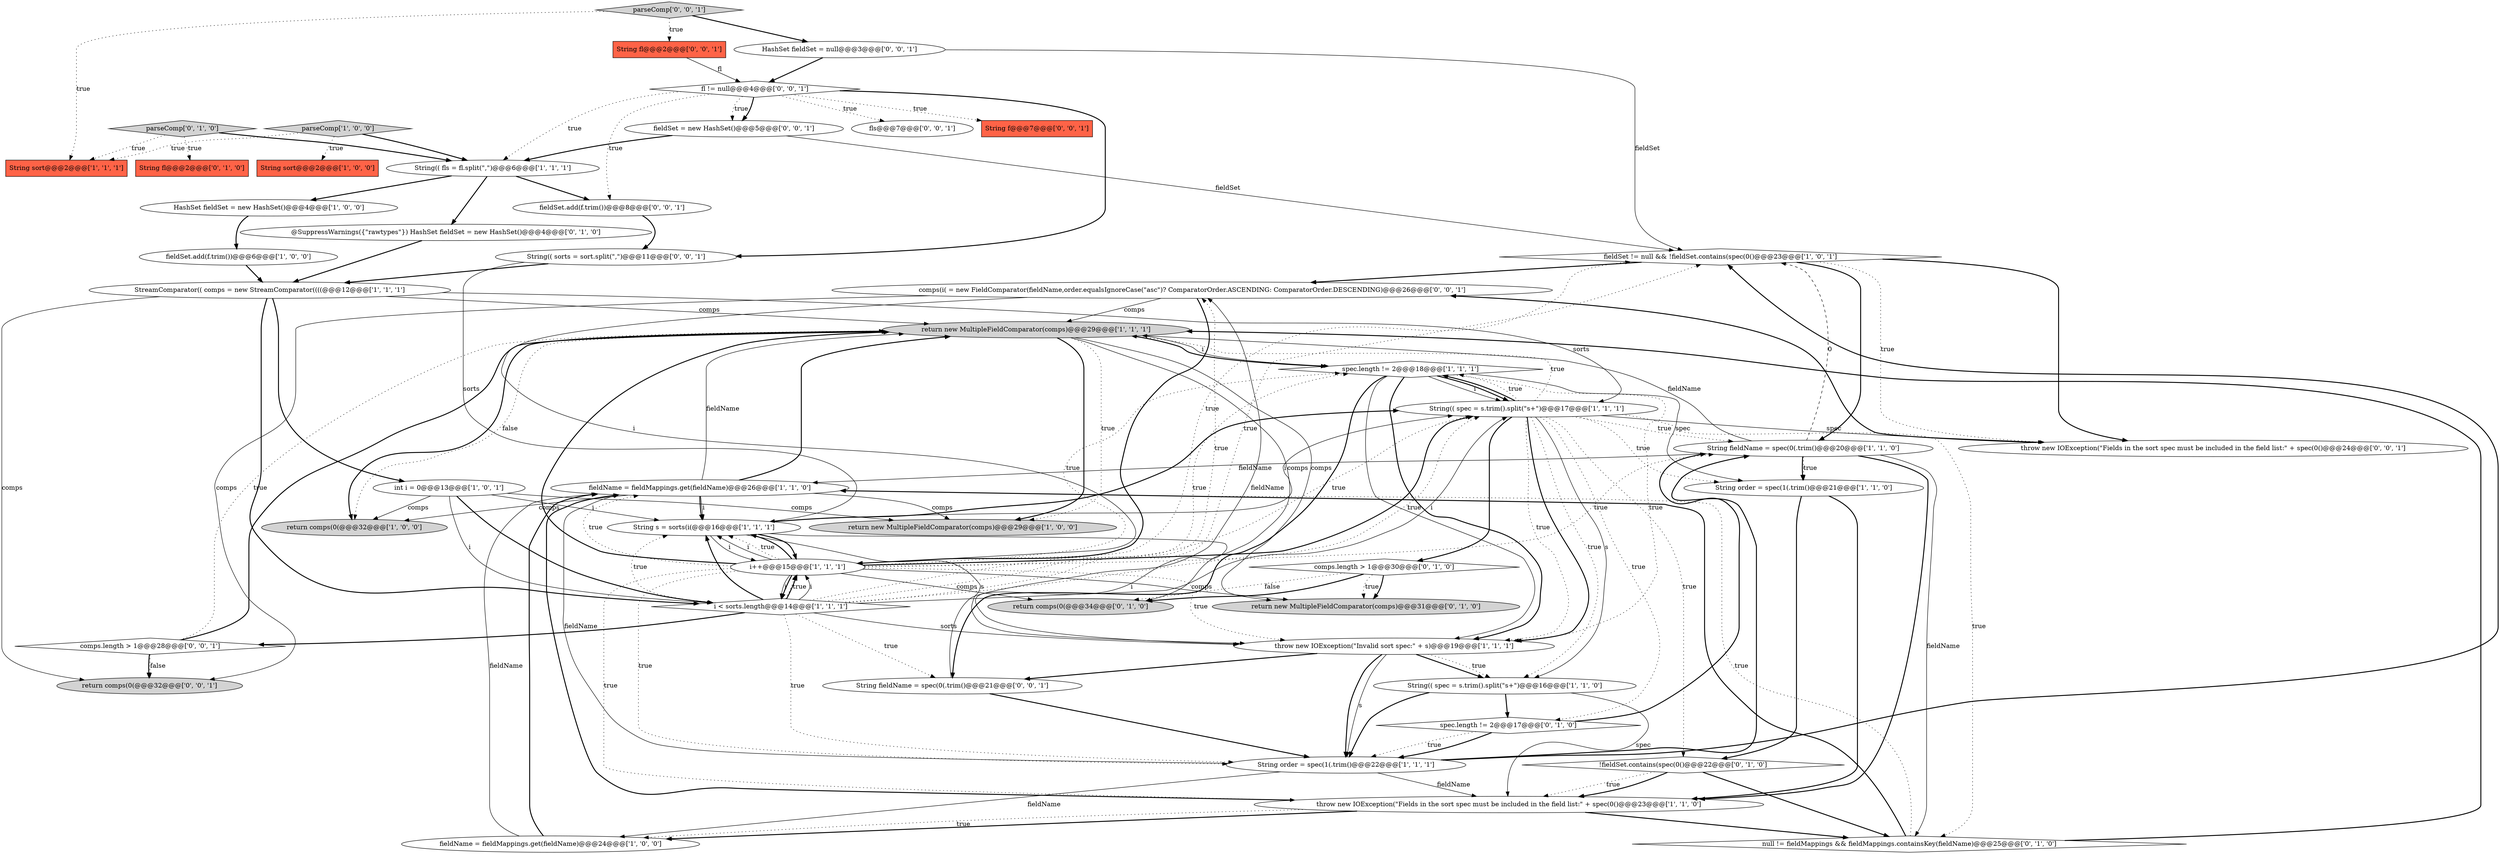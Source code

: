 digraph {
45 [style = filled, label = "fls@@@7@@@['0', '0', '1']", fillcolor = white, shape = ellipse image = "AAA0AAABBB3BBB"];
26 [style = filled, label = "parseComp['0', '1', '0']", fillcolor = lightgray, shape = diamond image = "AAA0AAABBB2BBB"];
17 [style = filled, label = "String sort@@@2@@@['1', '0', '0']", fillcolor = tomato, shape = box image = "AAA0AAABBB1BBB"];
3 [style = filled, label = "String order = spec(1(.trim()@@@22@@@['1', '1', '1']", fillcolor = white, shape = ellipse image = "AAA0AAABBB1BBB"];
40 [style = filled, label = "fl != null@@@4@@@['0', '0', '1']", fillcolor = white, shape = diamond image = "AAA0AAABBB3BBB"];
2 [style = filled, label = "i < sorts.length@@@14@@@['1', '1', '1']", fillcolor = white, shape = diamond image = "AAA0AAABBB1BBB"];
25 [style = filled, label = "@SuppressWarnings({\"rawtypes\"}) HashSet fieldSet = new HashSet()@@@4@@@['0', '1', '0']", fillcolor = white, shape = ellipse image = "AAA0AAABBB2BBB"];
39 [style = filled, label = "String f@@@7@@@['0', '0', '1']", fillcolor = tomato, shape = box image = "AAA0AAABBB3BBB"];
34 [style = filled, label = "fieldSet = new HashSet()@@@5@@@['0', '0', '1']", fillcolor = white, shape = ellipse image = "AAA0AAABBB3BBB"];
23 [style = filled, label = "parseComp['1', '0', '0']", fillcolor = lightgray, shape = diamond image = "AAA0AAABBB1BBB"];
15 [style = filled, label = "StreamComparator(( comps = new StreamComparator((((@@@12@@@['1', '1', '1']", fillcolor = white, shape = ellipse image = "AAA0AAABBB1BBB"];
8 [style = filled, label = "HashSet fieldSet = new HashSet()@@@4@@@['1', '0', '0']", fillcolor = white, shape = ellipse image = "AAA0AAABBB1BBB"];
5 [style = filled, label = "String(( spec = s.trim().split(\"\s+\")@@@17@@@['1', '1', '1']", fillcolor = white, shape = ellipse image = "AAA0AAABBB1BBB"];
27 [style = filled, label = "String fl@@@2@@@['0', '1', '0']", fillcolor = tomato, shape = box image = "AAA0AAABBB2BBB"];
36 [style = filled, label = "HashSet fieldSet = null@@@3@@@['0', '0', '1']", fillcolor = white, shape = ellipse image = "AAA0AAABBB3BBB"];
41 [style = filled, label = "comps(i( = new FieldComparator(fieldName,order.equalsIgnoreCase(\"asc\")? ComparatorOrder.ASCENDING: ComparatorOrder.DESCENDING)@@@26@@@['0', '0', '1']", fillcolor = white, shape = ellipse image = "AAA0AAABBB3BBB"];
10 [style = filled, label = "fieldSet.add(f.trim())@@@6@@@['1', '0', '0']", fillcolor = white, shape = ellipse image = "AAA0AAABBB1BBB"];
13 [style = filled, label = "String fieldName = spec(0(.trim()@@@20@@@['1', '1', '0']", fillcolor = white, shape = ellipse image = "AAA0AAABBB1BBB"];
31 [style = filled, label = "!fieldSet.contains(spec(0()@@@22@@@['0', '1', '0']", fillcolor = white, shape = diamond image = "AAA0AAABBB2BBB"];
38 [style = filled, label = "String(( sorts = sort.split(\",\")@@@11@@@['0', '0', '1']", fillcolor = white, shape = ellipse image = "AAA0AAABBB3BBB"];
14 [style = filled, label = "fieldName = fieldMappings.get(fieldName)@@@26@@@['1', '1', '0']", fillcolor = white, shape = ellipse image = "AAA0AAABBB1BBB"];
18 [style = filled, label = "fieldSet != null && !fieldSet.contains(spec(0()@@@23@@@['1', '0', '1']", fillcolor = white, shape = diamond image = "AAA0AAABBB1BBB"];
32 [style = filled, label = "null != fieldMappings && fieldMappings.containsKey(fieldName)@@@25@@@['0', '1', '0']", fillcolor = white, shape = diamond image = "AAA0AAABBB2BBB"];
4 [style = filled, label = "String order = spec(1(.trim()@@@21@@@['1', '1', '0']", fillcolor = white, shape = ellipse image = "AAA0AAABBB1BBB"];
11 [style = filled, label = "int i = 0@@@13@@@['1', '0', '1']", fillcolor = white, shape = ellipse image = "AAA0AAABBB1BBB"];
43 [style = filled, label = "fieldSet.add(f.trim())@@@8@@@['0', '0', '1']", fillcolor = white, shape = ellipse image = "AAA0AAABBB3BBB"];
28 [style = filled, label = "return comps(0(@@@34@@@['0', '1', '0']", fillcolor = lightgray, shape = ellipse image = "AAA0AAABBB2BBB"];
22 [style = filled, label = "String(( fls = fl.split(\",\")@@@6@@@['1', '1', '1']", fillcolor = white, shape = ellipse image = "AAA0AAABBB1BBB"];
0 [style = filled, label = "return new MultipleFieldComparator(comps)@@@29@@@['1', '0', '0']", fillcolor = lightgray, shape = ellipse image = "AAA0AAABBB1BBB"];
6 [style = filled, label = "throw new IOException(\"Invalid sort spec:\" + s)@@@19@@@['1', '1', '1']", fillcolor = white, shape = ellipse image = "AAA0AAABBB1BBB"];
9 [style = filled, label = "return comps(0(@@@32@@@['1', '0', '0']", fillcolor = lightgray, shape = ellipse image = "AAA0AAABBB1BBB"];
16 [style = filled, label = "throw new IOException(\"Fields in the sort spec must be included in the field list:\" + spec(0()@@@23@@@['1', '1', '0']", fillcolor = white, shape = ellipse image = "AAA0AAABBB1BBB"];
21 [style = filled, label = "spec.length != 2@@@18@@@['1', '1', '1']", fillcolor = white, shape = diamond image = "AAA0AAABBB1BBB"];
35 [style = filled, label = "String fl@@@2@@@['0', '0', '1']", fillcolor = tomato, shape = box image = "AAA0AAABBB3BBB"];
1 [style = filled, label = "fieldName = fieldMappings.get(fieldName)@@@24@@@['1', '0', '0']", fillcolor = white, shape = ellipse image = "AAA0AAABBB1BBB"];
44 [style = filled, label = "throw new IOException(\"Fields in the sort spec must be included in the field list:\" + spec(0()@@@24@@@['0', '0', '1']", fillcolor = white, shape = ellipse image = "AAA0AAABBB3BBB"];
37 [style = filled, label = "parseComp['0', '0', '1']", fillcolor = lightgray, shape = diamond image = "AAA0AAABBB3BBB"];
12 [style = filled, label = "String(( spec = s.trim().split(\"\s+\")@@@16@@@['1', '1', '0']", fillcolor = white, shape = ellipse image = "AAA0AAABBB1BBB"];
7 [style = filled, label = "return new MultipleFieldComparator(comps)@@@29@@@['1', '1', '1']", fillcolor = lightgray, shape = ellipse image = "AAA0AAABBB1BBB"];
29 [style = filled, label = "spec.length != 2@@@17@@@['0', '1', '0']", fillcolor = white, shape = diamond image = "AAA0AAABBB2BBB"];
19 [style = filled, label = "i++@@@15@@@['1', '1', '1']", fillcolor = white, shape = ellipse image = "AAA0AAABBB1BBB"];
20 [style = filled, label = "String s = sorts(i(@@@16@@@['1', '1', '1']", fillcolor = white, shape = ellipse image = "AAA0AAABBB1BBB"];
42 [style = filled, label = "comps.length > 1@@@28@@@['0', '0', '1']", fillcolor = white, shape = diamond image = "AAA0AAABBB3BBB"];
33 [style = filled, label = "return new MultipleFieldComparator(comps)@@@31@@@['0', '1', '0']", fillcolor = lightgray, shape = ellipse image = "AAA0AAABBB2BBB"];
30 [style = filled, label = "comps.length > 1@@@30@@@['0', '1', '0']", fillcolor = white, shape = diamond image = "AAA0AAABBB2BBB"];
46 [style = filled, label = "return comps(0(@@@32@@@['0', '0', '1']", fillcolor = lightgray, shape = ellipse image = "AAA0AAABBB3BBB"];
24 [style = filled, label = "String sort@@@2@@@['1', '1', '1']", fillcolor = tomato, shape = box image = "AAA0AAABBB1BBB"];
47 [style = filled, label = "String fieldName = spec(0(.trim()@@@21@@@['0', '0', '1']", fillcolor = white, shape = ellipse image = "AAA0AAABBB3BBB"];
19->21 [style = dotted, label="true"];
23->22 [style = bold, label=""];
15->46 [style = solid, label="comps"];
29->13 [style = bold, label=""];
11->20 [style = solid, label="i"];
3->16 [style = solid, label="fieldName"];
21->4 [style = solid, label="spec"];
2->6 [style = solid, label="sorts"];
1->14 [style = solid, label="fieldName"];
2->5 [style = dotted, label="true"];
18->13 [style = bold, label=""];
20->5 [style = solid, label="i"];
5->44 [style = solid, label="spec"];
5->4 [style = dotted, label="true"];
42->7 [style = dotted, label="true"];
3->13 [style = bold, label=""];
31->32 [style = bold, label=""];
2->41 [style = dotted, label="true"];
40->22 [style = dotted, label="true"];
21->5 [style = solid, label="i"];
40->34 [style = dotted, label="true"];
11->2 [style = solid, label="i"];
31->16 [style = dotted, label="true"];
18->41 [style = bold, label=""];
16->1 [style = bold, label=""];
23->17 [style = dotted, label="true"];
7->0 [style = bold, label=""];
44->41 [style = bold, label=""];
19->20 [style = solid, label="i"];
3->1 [style = solid, label="fieldName"];
6->12 [style = bold, label=""];
18->44 [style = dotted, label="true"];
47->3 [style = bold, label=""];
10->15 [style = bold, label=""];
32->7 [style = bold, label=""];
7->0 [style = dotted, label="true"];
19->7 [style = bold, label=""];
2->19 [style = dotted, label="true"];
19->3 [style = dotted, label="true"];
5->32 [style = dotted, label="true"];
40->43 [style = dotted, label="true"];
5->6 [style = bold, label=""];
2->42 [style = bold, label=""];
19->18 [style = dotted, label="true"];
47->41 [style = solid, label="fieldName"];
26->22 [style = bold, label=""];
14->7 [style = bold, label=""];
2->3 [style = dotted, label="true"];
13->4 [style = dotted, label="true"];
19->5 [style = bold, label=""];
21->6 [style = solid, label="i"];
7->9 [style = bold, label=""];
5->21 [style = dotted, label="true"];
42->7 [style = bold, label=""];
7->33 [style = solid, label="comps"];
6->3 [style = solid, label="s"];
32->14 [style = dotted, label="true"];
19->5 [style = dotted, label="true"];
40->45 [style = dotted, label="true"];
3->18 [style = bold, label=""];
1->14 [style = bold, label=""];
19->28 [style = solid, label="comps"];
15->2 [style = bold, label=""];
14->0 [style = solid, label="comps"];
41->46 [style = solid, label="comps"];
19->20 [style = dotted, label="true"];
2->21 [style = dotted, label="true"];
13->32 [style = solid, label="fieldName"];
41->7 [style = solid, label="comps"];
34->18 [style = solid, label="fieldSet"];
2->47 [style = dotted, label="true"];
22->25 [style = bold, label=""];
22->43 [style = bold, label=""];
12->29 [style = bold, label=""];
30->28 [style = bold, label=""];
4->31 [style = bold, label=""];
19->2 [style = bold, label=""];
20->19 [style = solid, label="i"];
14->9 [style = solid, label="comps"];
6->12 [style = dotted, label="true"];
34->22 [style = bold, label=""];
14->20 [style = solid, label="i"];
11->9 [style = solid, label="comps"];
36->40 [style = bold, label=""];
37->35 [style = dotted, label="true"];
21->6 [style = bold, label=""];
37->24 [style = dotted, label="true"];
31->16 [style = bold, label=""];
8->10 [style = bold, label=""];
25->15 [style = bold, label=""];
2->19 [style = solid, label="i"];
7->21 [style = solid, label="i"];
3->14 [style = solid, label="fieldName"];
16->32 [style = bold, label=""];
12->16 [style = solid, label="spec"];
29->3 [style = bold, label=""];
38->15 [style = bold, label=""];
13->4 [style = bold, label=""];
19->33 [style = solid, label="comps"];
4->16 [style = bold, label=""];
30->33 [style = dotted, label="true"];
20->5 [style = bold, label=""];
32->14 [style = bold, label=""];
2->5 [style = solid, label="i"];
5->12 [style = dotted, label="true"];
35->40 [style = solid, label="fl"];
20->6 [style = solid, label="i"];
11->2 [style = bold, label=""];
21->47 [style = bold, label=""];
20->19 [style = bold, label=""];
15->7 [style = solid, label="comps"];
19->2 [style = solid, label="i"];
19->16 [style = dotted, label="true"];
2->19 [style = bold, label=""];
30->33 [style = bold, label=""];
15->5 [style = solid, label="sorts"];
38->20 [style = solid, label="sorts"];
26->24 [style = dotted, label="true"];
15->11 [style = bold, label=""];
5->21 [style = bold, label=""];
11->0 [style = solid, label="comps"];
13->16 [style = bold, label=""];
12->3 [style = bold, label=""];
14->7 [style = solid, label="fieldName"];
5->12 [style = solid, label="s"];
2->18 [style = dotted, label="true"];
6->3 [style = bold, label=""];
40->34 [style = bold, label=""];
30->28 [style = dotted, label="false"];
21->6 [style = dotted, label="true"];
41->19 [style = solid, label="i"];
20->6 [style = solid, label="s"];
19->6 [style = dotted, label="true"];
40->38 [style = bold, label=""];
13->7 [style = solid, label="fieldName"];
13->18 [style = dashed, label="0"];
22->8 [style = bold, label=""];
19->13 [style = dotted, label="true"];
19->20 [style = bold, label=""];
5->31 [style = dotted, label="true"];
2->20 [style = dotted, label="true"];
7->9 [style = dotted, label="false"];
5->13 [style = dotted, label="true"];
6->47 [style = bold, label=""];
23->24 [style = dotted, label="true"];
19->14 [style = dotted, label="true"];
36->18 [style = solid, label="fieldSet"];
5->7 [style = dotted, label="true"];
41->19 [style = bold, label=""];
7->21 [style = bold, label=""];
16->1 [style = dotted, label="true"];
42->46 [style = dotted, label="false"];
5->6 [style = dotted, label="true"];
37->36 [style = bold, label=""];
7->28 [style = solid, label="comps"];
5->30 [style = bold, label=""];
2->20 [style = bold, label=""];
16->14 [style = bold, label=""];
21->5 [style = bold, label=""];
18->44 [style = bold, label=""];
42->46 [style = bold, label=""];
40->39 [style = dotted, label="true"];
26->27 [style = dotted, label="true"];
13->14 [style = solid, label="fieldName"];
43->38 [style = bold, label=""];
5->29 [style = dotted, label="true"];
29->3 [style = dotted, label="true"];
14->20 [style = bold, label=""];
}
